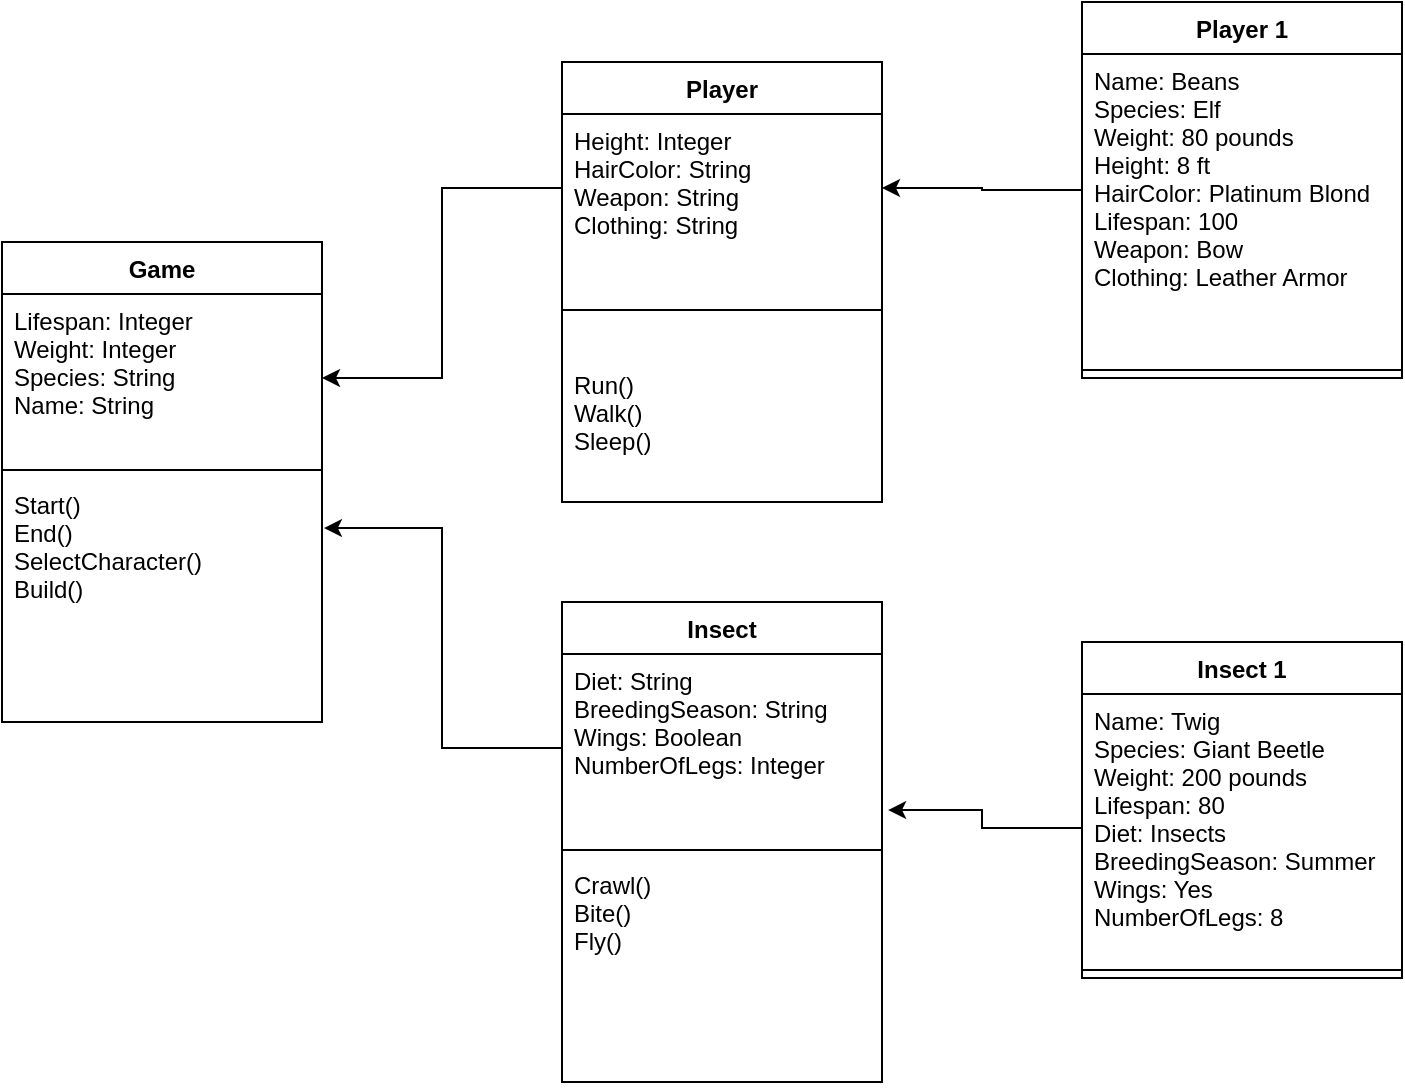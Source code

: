 <mxfile version="13.6.9" type="github"><diagram id="mJvzIeUOPW7iDhLDMvFV" name="Page-1"><mxGraphModel dx="870" dy="591" grid="1" gridSize="10" guides="1" tooltips="1" connect="1" arrows="1" fold="1" page="1" pageScale="1" pageWidth="850" pageHeight="1100" math="0" shadow="0"><root><mxCell id="0"/><mxCell id="1" parent="0"/><mxCell id="gt6jXu2RKZR2bhuiIP7K-9" value="Game" style="swimlane;fontStyle=1;align=center;verticalAlign=top;childLayout=stackLayout;horizontal=1;startSize=26;horizontalStack=0;resizeParent=1;resizeParentMax=0;resizeLast=0;collapsible=1;marginBottom=0;" vertex="1" parent="1"><mxGeometry x="30" y="130" width="160" height="240" as="geometry"/></mxCell><mxCell id="gt6jXu2RKZR2bhuiIP7K-10" value="Lifespan: Integer&#10;Weight: Integer&#10;Species: String&#10;Name: String&#10;" style="text;strokeColor=none;fillColor=none;align=left;verticalAlign=top;spacingLeft=4;spacingRight=4;overflow=hidden;rotatable=0;points=[[0,0.5],[1,0.5]];portConstraint=eastwest;" vertex="1" parent="gt6jXu2RKZR2bhuiIP7K-9"><mxGeometry y="26" width="160" height="84" as="geometry"/></mxCell><mxCell id="gt6jXu2RKZR2bhuiIP7K-11" value="" style="line;strokeWidth=1;fillColor=none;align=left;verticalAlign=middle;spacingTop=-1;spacingLeft=3;spacingRight=3;rotatable=0;labelPosition=right;points=[];portConstraint=eastwest;" vertex="1" parent="gt6jXu2RKZR2bhuiIP7K-9"><mxGeometry y="110" width="160" height="8" as="geometry"/></mxCell><mxCell id="gt6jXu2RKZR2bhuiIP7K-12" value="Start()&#10;End()&#10;SelectCharacter()&#10;Build()" style="text;strokeColor=none;fillColor=none;align=left;verticalAlign=top;spacingLeft=4;spacingRight=4;overflow=hidden;rotatable=0;points=[[0,0.5],[1,0.5]];portConstraint=eastwest;" vertex="1" parent="gt6jXu2RKZR2bhuiIP7K-9"><mxGeometry y="118" width="160" height="122" as="geometry"/></mxCell><mxCell id="gt6jXu2RKZR2bhuiIP7K-5" value="Insect" style="swimlane;fontStyle=1;align=center;verticalAlign=top;childLayout=stackLayout;horizontal=1;startSize=26;horizontalStack=0;resizeParent=1;resizeParentMax=0;resizeLast=0;collapsible=1;marginBottom=0;" vertex="1" parent="1"><mxGeometry x="310" y="310" width="160" height="240" as="geometry"/></mxCell><mxCell id="gt6jXu2RKZR2bhuiIP7K-6" value="Diet: String&#10;BreedingSeason: String&#10;Wings: Boolean&#10;NumberOfLegs: Integer" style="text;strokeColor=none;fillColor=none;align=left;verticalAlign=top;spacingLeft=4;spacingRight=4;overflow=hidden;rotatable=0;points=[[0,0.5],[1,0.5]];portConstraint=eastwest;" vertex="1" parent="gt6jXu2RKZR2bhuiIP7K-5"><mxGeometry y="26" width="160" height="94" as="geometry"/></mxCell><mxCell id="gt6jXu2RKZR2bhuiIP7K-7" value="" style="line;strokeWidth=1;fillColor=none;align=left;verticalAlign=middle;spacingTop=-1;spacingLeft=3;spacingRight=3;rotatable=0;labelPosition=right;points=[];portConstraint=eastwest;" vertex="1" parent="gt6jXu2RKZR2bhuiIP7K-5"><mxGeometry y="120" width="160" height="8" as="geometry"/></mxCell><mxCell id="gt6jXu2RKZR2bhuiIP7K-8" value="Crawl()&#10;Bite()&#10;Fly()&#10;&#10;" style="text;strokeColor=none;fillColor=none;align=left;verticalAlign=top;spacingLeft=4;spacingRight=4;overflow=hidden;rotatable=0;points=[[0,0.5],[1,0.5]];portConstraint=eastwest;" vertex="1" parent="gt6jXu2RKZR2bhuiIP7K-5"><mxGeometry y="128" width="160" height="112" as="geometry"/></mxCell><mxCell id="gt6jXu2RKZR2bhuiIP7K-1" value="Player" style="swimlane;fontStyle=1;align=center;verticalAlign=top;childLayout=stackLayout;horizontal=1;startSize=26;horizontalStack=0;resizeParent=1;resizeParentMax=0;resizeLast=0;collapsible=1;marginBottom=0;" vertex="1" parent="1"><mxGeometry x="310" y="40" width="160" height="220" as="geometry"/></mxCell><mxCell id="gt6jXu2RKZR2bhuiIP7K-2" value="Height: Integer&#10;HairColor: String&#10;Weapon: String&#10;Clothing: String&#10;" style="text;strokeColor=none;fillColor=none;align=left;verticalAlign=top;spacingLeft=4;spacingRight=4;overflow=hidden;rotatable=0;points=[[0,0.5],[1,0.5]];portConstraint=eastwest;" vertex="1" parent="gt6jXu2RKZR2bhuiIP7K-1"><mxGeometry y="26" width="160" height="74" as="geometry"/></mxCell><mxCell id="gt6jXu2RKZR2bhuiIP7K-3" value="" style="line;strokeWidth=1;fillColor=none;align=left;verticalAlign=middle;spacingTop=-1;spacingLeft=3;spacingRight=3;rotatable=0;labelPosition=right;points=[];portConstraint=eastwest;" vertex="1" parent="gt6jXu2RKZR2bhuiIP7K-1"><mxGeometry y="100" width="160" height="48" as="geometry"/></mxCell><mxCell id="gt6jXu2RKZR2bhuiIP7K-4" value="Run()&#10;Walk()&#10;Sleep()&#10;" style="text;strokeColor=none;fillColor=none;align=left;verticalAlign=top;spacingLeft=4;spacingRight=4;overflow=hidden;rotatable=0;points=[[0,0.5],[1,0.5]];portConstraint=eastwest;" vertex="1" parent="gt6jXu2RKZR2bhuiIP7K-1"><mxGeometry y="148" width="160" height="72" as="geometry"/></mxCell><mxCell id="gt6jXu2RKZR2bhuiIP7K-13" style="edgeStyle=orthogonalEdgeStyle;rounded=0;orthogonalLoop=1;jettySize=auto;html=1;" edge="1" parent="1" source="gt6jXu2RKZR2bhuiIP7K-2" target="gt6jXu2RKZR2bhuiIP7K-10"><mxGeometry relative="1" as="geometry"/></mxCell><mxCell id="gt6jXu2RKZR2bhuiIP7K-14" style="edgeStyle=orthogonalEdgeStyle;rounded=0;orthogonalLoop=1;jettySize=auto;html=1;entryX=1.006;entryY=0.205;entryDx=0;entryDy=0;entryPerimeter=0;" edge="1" parent="1" source="gt6jXu2RKZR2bhuiIP7K-6" target="gt6jXu2RKZR2bhuiIP7K-12"><mxGeometry relative="1" as="geometry"/></mxCell><mxCell id="gt6jXu2RKZR2bhuiIP7K-20" style="edgeStyle=orthogonalEdgeStyle;rounded=0;orthogonalLoop=1;jettySize=auto;html=1;entryX=1;entryY=0.5;entryDx=0;entryDy=0;" edge="1" parent="1" source="gt6jXu2RKZR2bhuiIP7K-15" target="gt6jXu2RKZR2bhuiIP7K-2"><mxGeometry relative="1" as="geometry"/></mxCell><mxCell id="gt6jXu2RKZR2bhuiIP7K-15" value="Player 1" style="swimlane;fontStyle=1;align=center;verticalAlign=top;childLayout=stackLayout;horizontal=1;startSize=26;horizontalStack=0;resizeParent=1;resizeParentMax=0;resizeLast=0;collapsible=1;marginBottom=0;" vertex="1" parent="1"><mxGeometry x="570" y="10" width="160" height="188" as="geometry"/></mxCell><mxCell id="gt6jXu2RKZR2bhuiIP7K-16" value="Name: Beans&#10;Species: Elf&#10;Weight: 80 pounds&#10;Height: 8 ft&#10;HairColor: Platinum Blond&#10;Lifespan: 100&#10;Weapon: Bow&#10;Clothing: Leather Armor  &#10;&#10;" style="text;strokeColor=none;fillColor=none;align=left;verticalAlign=top;spacingLeft=4;spacingRight=4;overflow=hidden;rotatable=0;points=[[0,0.5],[1,0.5]];portConstraint=eastwest;" vertex="1" parent="gt6jXu2RKZR2bhuiIP7K-15"><mxGeometry y="26" width="160" height="154" as="geometry"/></mxCell><mxCell id="gt6jXu2RKZR2bhuiIP7K-17" value="" style="line;strokeWidth=1;fillColor=none;align=left;verticalAlign=middle;spacingTop=-1;spacingLeft=3;spacingRight=3;rotatable=0;labelPosition=right;points=[];portConstraint=eastwest;" vertex="1" parent="gt6jXu2RKZR2bhuiIP7K-15"><mxGeometry y="180" width="160" height="8" as="geometry"/></mxCell><mxCell id="gt6jXu2RKZR2bhuiIP7K-21" value="Insect 1" style="swimlane;fontStyle=1;align=center;verticalAlign=top;childLayout=stackLayout;horizontal=1;startSize=26;horizontalStack=0;resizeParent=1;resizeParentMax=0;resizeLast=0;collapsible=1;marginBottom=0;" vertex="1" parent="1"><mxGeometry x="570" y="330" width="160" height="168" as="geometry"/></mxCell><mxCell id="gt6jXu2RKZR2bhuiIP7K-22" value="Name: Twig&#10;Species: Giant Beetle&#10;Weight: 200 pounds&#10;Lifespan: 80&#10;Diet: Insects&#10;BreedingSeason: Summer&#10;Wings: Yes&#10;NumberOfLegs: 8" style="text;strokeColor=none;fillColor=none;align=left;verticalAlign=top;spacingLeft=4;spacingRight=4;overflow=hidden;rotatable=0;points=[[0,0.5],[1,0.5]];portConstraint=eastwest;" vertex="1" parent="gt6jXu2RKZR2bhuiIP7K-21"><mxGeometry y="26" width="160" height="134" as="geometry"/></mxCell><mxCell id="gt6jXu2RKZR2bhuiIP7K-23" value="" style="line;strokeWidth=1;fillColor=none;align=left;verticalAlign=middle;spacingTop=-1;spacingLeft=3;spacingRight=3;rotatable=0;labelPosition=right;points=[];portConstraint=eastwest;" vertex="1" parent="gt6jXu2RKZR2bhuiIP7K-21"><mxGeometry y="160" width="160" height="8" as="geometry"/></mxCell><mxCell id="gt6jXu2RKZR2bhuiIP7K-25" style="edgeStyle=orthogonalEdgeStyle;rounded=0;orthogonalLoop=1;jettySize=auto;html=1;entryX=1.019;entryY=0.83;entryDx=0;entryDy=0;entryPerimeter=0;" edge="1" parent="1" source="gt6jXu2RKZR2bhuiIP7K-22" target="gt6jXu2RKZR2bhuiIP7K-6"><mxGeometry relative="1" as="geometry"/></mxCell></root></mxGraphModel></diagram></mxfile>